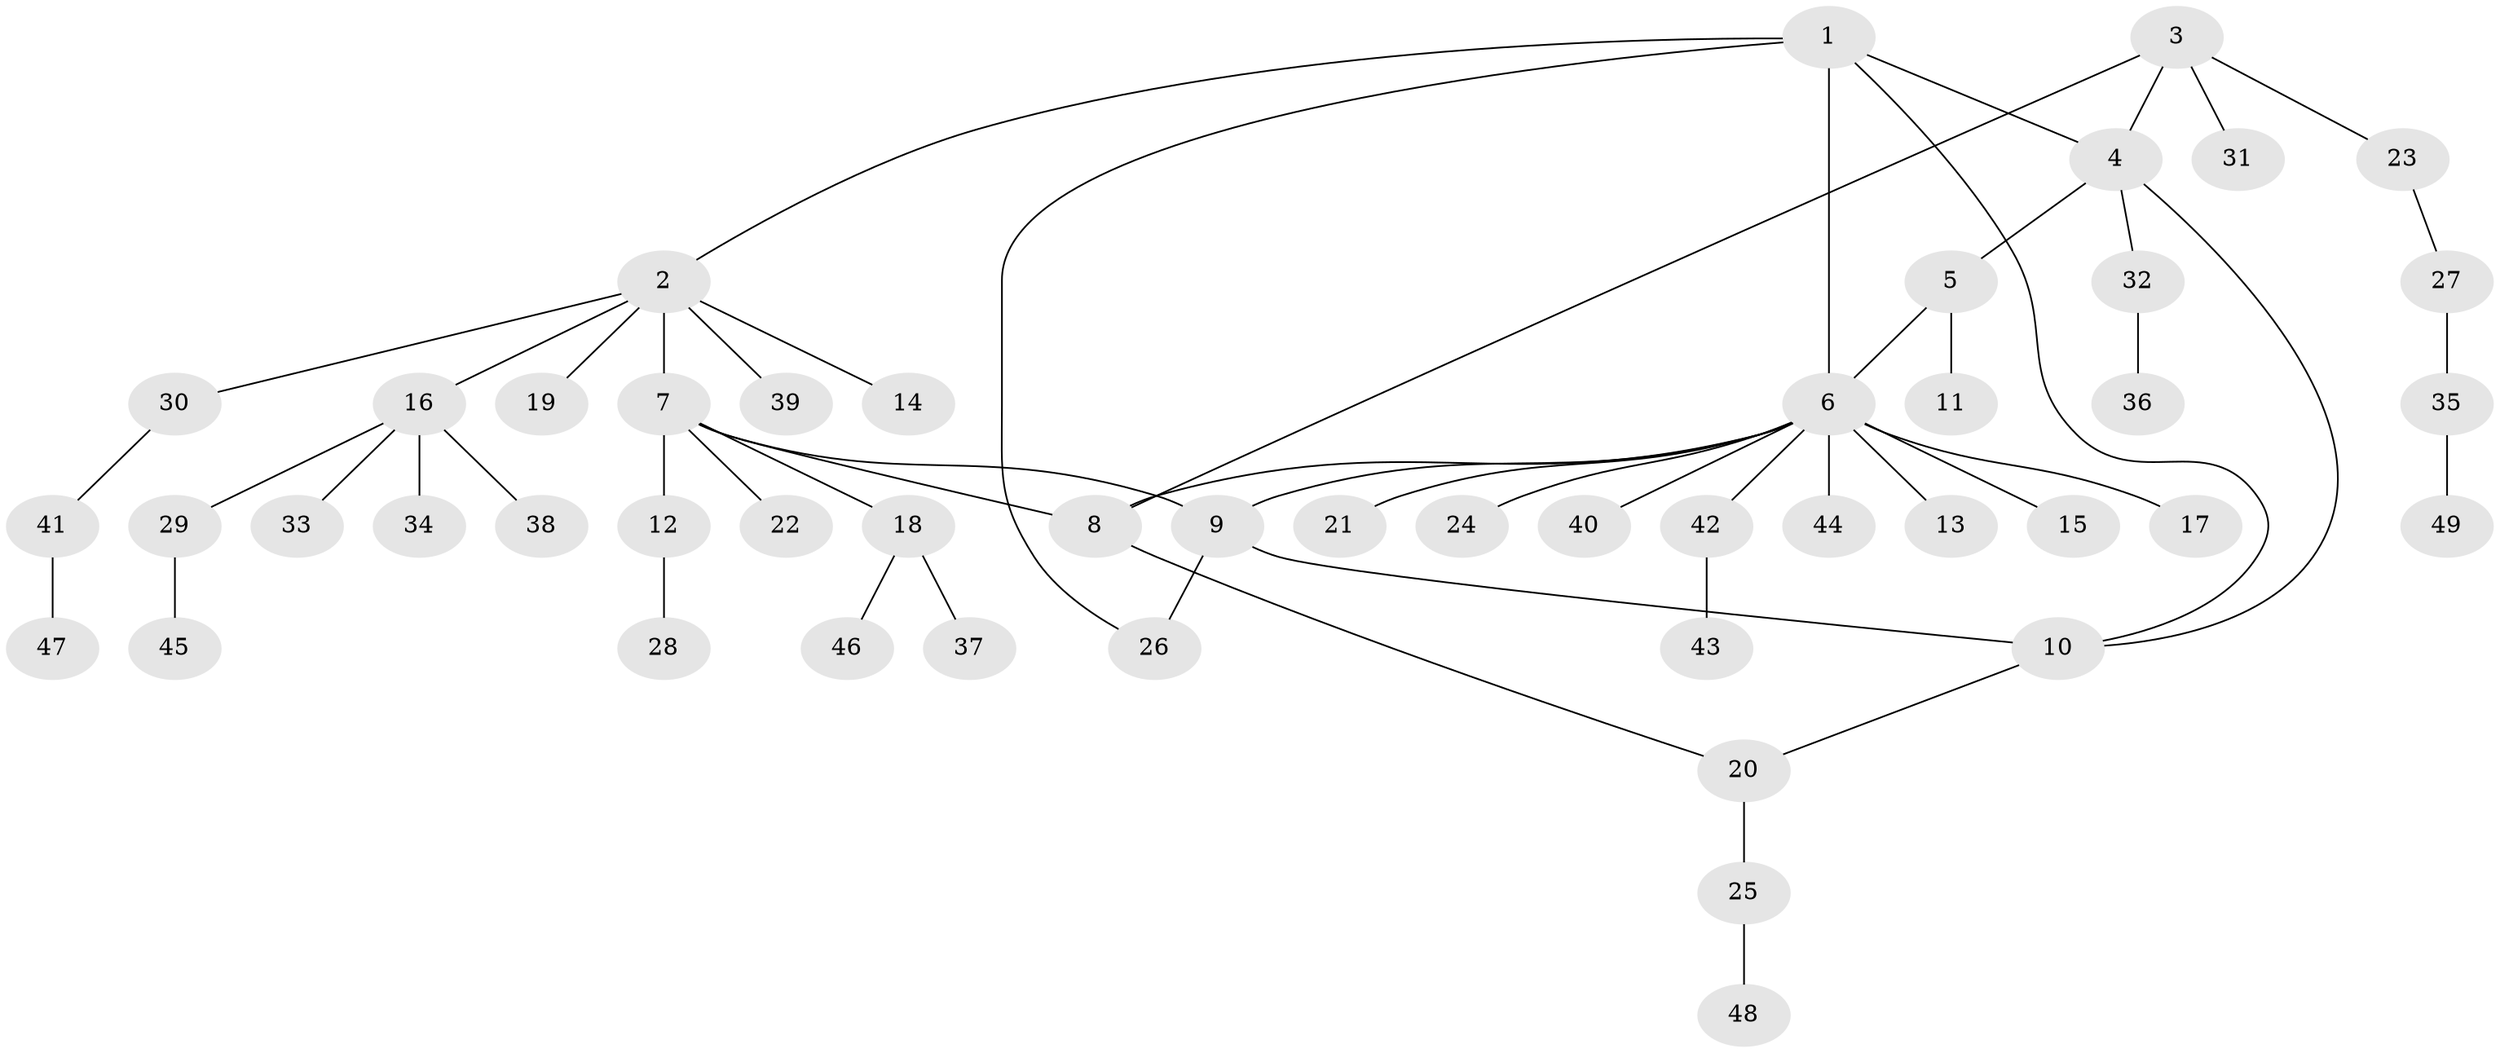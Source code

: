 // Generated by graph-tools (version 1.1) at 2025/26/03/09/25 03:26:40]
// undirected, 49 vertices, 56 edges
graph export_dot {
graph [start="1"]
  node [color=gray90,style=filled];
  1;
  2;
  3;
  4;
  5;
  6;
  7;
  8;
  9;
  10;
  11;
  12;
  13;
  14;
  15;
  16;
  17;
  18;
  19;
  20;
  21;
  22;
  23;
  24;
  25;
  26;
  27;
  28;
  29;
  30;
  31;
  32;
  33;
  34;
  35;
  36;
  37;
  38;
  39;
  40;
  41;
  42;
  43;
  44;
  45;
  46;
  47;
  48;
  49;
  1 -- 2;
  1 -- 4;
  1 -- 6;
  1 -- 10;
  1 -- 26;
  2 -- 7;
  2 -- 14;
  2 -- 16;
  2 -- 19;
  2 -- 30;
  2 -- 39;
  3 -- 4;
  3 -- 8;
  3 -- 23;
  3 -- 31;
  4 -- 5;
  4 -- 10;
  4 -- 32;
  5 -- 6;
  5 -- 11;
  6 -- 8;
  6 -- 9;
  6 -- 13;
  6 -- 15;
  6 -- 17;
  6 -- 21;
  6 -- 24;
  6 -- 40;
  6 -- 42;
  6 -- 44;
  7 -- 8;
  7 -- 9;
  7 -- 12;
  7 -- 18;
  7 -- 22;
  8 -- 20;
  9 -- 10;
  9 -- 26;
  10 -- 20;
  12 -- 28;
  16 -- 29;
  16 -- 33;
  16 -- 34;
  16 -- 38;
  18 -- 37;
  18 -- 46;
  20 -- 25;
  23 -- 27;
  25 -- 48;
  27 -- 35;
  29 -- 45;
  30 -- 41;
  32 -- 36;
  35 -- 49;
  41 -- 47;
  42 -- 43;
}

